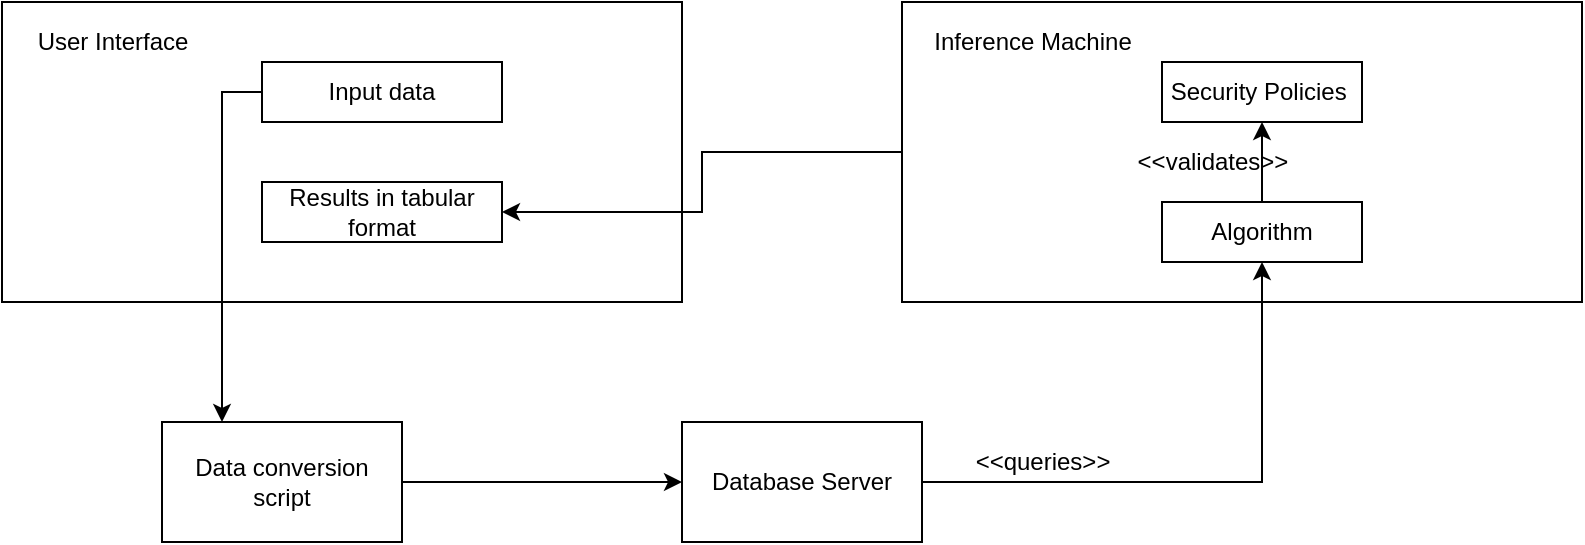 <mxfile version="13.10.1" type="device"><diagram id="Fxt1Fqhg2gysejMyaKY2" name="Page-1"><mxGraphModel dx="1422" dy="762" grid="1" gridSize="10" guides="1" tooltips="1" connect="1" arrows="1" fold="1" page="1" pageScale="1" pageWidth="850" pageHeight="1100" math="0" shadow="0"><root><mxCell id="0"/><mxCell id="1" parent="0"/><mxCell id="lKdceHMoD4AxD5vSZhye-1" value="" style="rounded=0;whiteSpace=wrap;html=1;" vertex="1" parent="1"><mxGeometry x="30" y="150" width="340" height="150" as="geometry"/></mxCell><mxCell id="lKdceHMoD4AxD5vSZhye-27" style="edgeStyle=orthogonalEdgeStyle;rounded=0;orthogonalLoop=1;jettySize=auto;html=1;exitX=0;exitY=0.5;exitDx=0;exitDy=0;entryX=1;entryY=0.5;entryDx=0;entryDy=0;" edge="1" parent="1" source="lKdceHMoD4AxD5vSZhye-5" target="lKdceHMoD4AxD5vSZhye-12"><mxGeometry relative="1" as="geometry"/></mxCell><mxCell id="lKdceHMoD4AxD5vSZhye-5" value="" style="rounded=0;whiteSpace=wrap;html=1;" vertex="1" parent="1"><mxGeometry x="480" y="150" width="340" height="150" as="geometry"/></mxCell><mxCell id="lKdceHMoD4AxD5vSZhye-25" style="edgeStyle=orthogonalEdgeStyle;rounded=0;orthogonalLoop=1;jettySize=auto;html=1;exitX=1;exitY=0.5;exitDx=0;exitDy=0;" edge="1" parent="1" source="lKdceHMoD4AxD5vSZhye-4" target="lKdceHMoD4AxD5vSZhye-10"><mxGeometry relative="1" as="geometry"><mxPoint x="640" y="390" as="targetPoint"/></mxGeometry></mxCell><mxCell id="lKdceHMoD4AxD5vSZhye-4" value="Database Server" style="rounded=0;whiteSpace=wrap;html=1;" vertex="1" parent="1"><mxGeometry x="370" y="360" width="120" height="60" as="geometry"/></mxCell><mxCell id="lKdceHMoD4AxD5vSZhye-7" value="Security Policies&amp;nbsp;" style="rounded=0;whiteSpace=wrap;html=1;" vertex="1" parent="1"><mxGeometry x="610" y="180" width="100" height="30" as="geometry"/></mxCell><mxCell id="lKdceHMoD4AxD5vSZhye-17" style="edgeStyle=orthogonalEdgeStyle;rounded=0;orthogonalLoop=1;jettySize=auto;html=1;exitX=1;exitY=0.5;exitDx=0;exitDy=0;entryX=0;entryY=0.5;entryDx=0;entryDy=0;" edge="1" parent="1" source="lKdceHMoD4AxD5vSZhye-9" target="lKdceHMoD4AxD5vSZhye-4"><mxGeometry relative="1" as="geometry"/></mxCell><mxCell id="lKdceHMoD4AxD5vSZhye-9" value="Data conversion script" style="rounded=0;whiteSpace=wrap;html=1;" vertex="1" parent="1"><mxGeometry x="110" y="360" width="120" height="60" as="geometry"/></mxCell><mxCell id="lKdceHMoD4AxD5vSZhye-22" style="edgeStyle=orthogonalEdgeStyle;rounded=0;orthogonalLoop=1;jettySize=auto;html=1;exitX=0.5;exitY=0;exitDx=0;exitDy=0;entryX=0.5;entryY=1;entryDx=0;entryDy=0;" edge="1" parent="1" source="lKdceHMoD4AxD5vSZhye-10" target="lKdceHMoD4AxD5vSZhye-7"><mxGeometry relative="1" as="geometry"/></mxCell><mxCell id="lKdceHMoD4AxD5vSZhye-10" value="Algorithm" style="rounded=0;whiteSpace=wrap;html=1;" vertex="1" parent="1"><mxGeometry x="610" y="250" width="100" height="30" as="geometry"/></mxCell><mxCell id="lKdceHMoD4AxD5vSZhye-12" value="Results in tabular format" style="rounded=0;whiteSpace=wrap;html=1;" vertex="1" parent="1"><mxGeometry x="160" y="240" width="120" height="30" as="geometry"/></mxCell><mxCell id="lKdceHMoD4AxD5vSZhye-15" style="edgeStyle=orthogonalEdgeStyle;rounded=0;orthogonalLoop=1;jettySize=auto;html=1;entryX=0.5;entryY=0;entryDx=0;entryDy=0;" edge="1" parent="1" source="lKdceHMoD4AxD5vSZhye-13"><mxGeometry relative="1" as="geometry"><mxPoint x="140" y="360" as="targetPoint"/><Array as="points"><mxPoint x="140" y="195"/></Array></mxGeometry></mxCell><mxCell id="lKdceHMoD4AxD5vSZhye-13" value="Input data" style="rounded=0;whiteSpace=wrap;html=1;" vertex="1" parent="1"><mxGeometry x="160" y="180" width="120" height="30" as="geometry"/></mxCell><mxCell id="lKdceHMoD4AxD5vSZhye-14" value="User Interface" style="text;html=1;align=center;verticalAlign=middle;resizable=0;points=[];autosize=1;" vertex="1" parent="1"><mxGeometry x="40" y="160" width="90" height="20" as="geometry"/></mxCell><mxCell id="lKdceHMoD4AxD5vSZhye-18" value="Inference Machine" style="text;html=1;align=center;verticalAlign=middle;resizable=0;points=[];autosize=1;" vertex="1" parent="1"><mxGeometry x="490" y="160" width="110" height="20" as="geometry"/></mxCell><mxCell id="lKdceHMoD4AxD5vSZhye-21" value="&amp;lt;&amp;lt;validates&amp;gt;&amp;gt;" style="text;html=1;align=center;verticalAlign=middle;resizable=0;points=[];autosize=1;" vertex="1" parent="1"><mxGeometry x="590" y="220" width="90" height="20" as="geometry"/></mxCell><mxCell id="lKdceHMoD4AxD5vSZhye-26" value="&amp;lt;&amp;lt;queries&amp;gt;&amp;gt;" style="text;html=1;align=center;verticalAlign=middle;resizable=0;points=[];autosize=1;rotation=0;" vertex="1" parent="1"><mxGeometry x="510" y="370" width="80" height="20" as="geometry"/></mxCell></root></mxGraphModel></diagram></mxfile>

